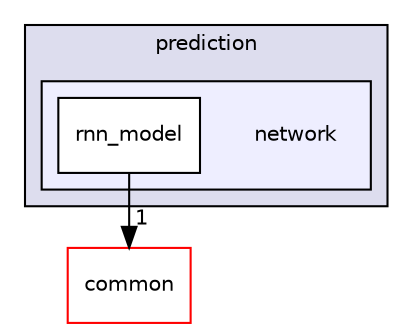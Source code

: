 digraph "modules/prediction/network" {
  compound=true
  node [ fontsize="10", fontname="Helvetica"];
  edge [ labelfontsize="10", labelfontname="Helvetica"];
  subgraph clusterdir_98def79fa8ada504f25cb6167266aa6e {
    graph [ bgcolor="#ddddee", pencolor="black", label="prediction" fontname="Helvetica", fontsize="10", URL="dir_98def79fa8ada504f25cb6167266aa6e.html"]
  subgraph clusterdir_7643ba70e8426d412d9483ed2e2a4c51 {
    graph [ bgcolor="#eeeeff", pencolor="black", label="" URL="dir_7643ba70e8426d412d9483ed2e2a4c51.html"];
    dir_7643ba70e8426d412d9483ed2e2a4c51 [shape=plaintext label="network"];
    dir_50310c89c2cdac801d937db43da3351e [shape=box label="rnn_model" color="black" fillcolor="white" style="filled" URL="dir_50310c89c2cdac801d937db43da3351e.html"];
  }
  }
  dir_9a5e51f49964887903df6eed98080585 [shape=box label="common" fillcolor="white" style="filled" color="red" URL="dir_9a5e51f49964887903df6eed98080585.html"];
  dir_50310c89c2cdac801d937db43da3351e->dir_9a5e51f49964887903df6eed98080585 [headlabel="1", labeldistance=1.5 headhref="dir_000207_000050.html"];
}
